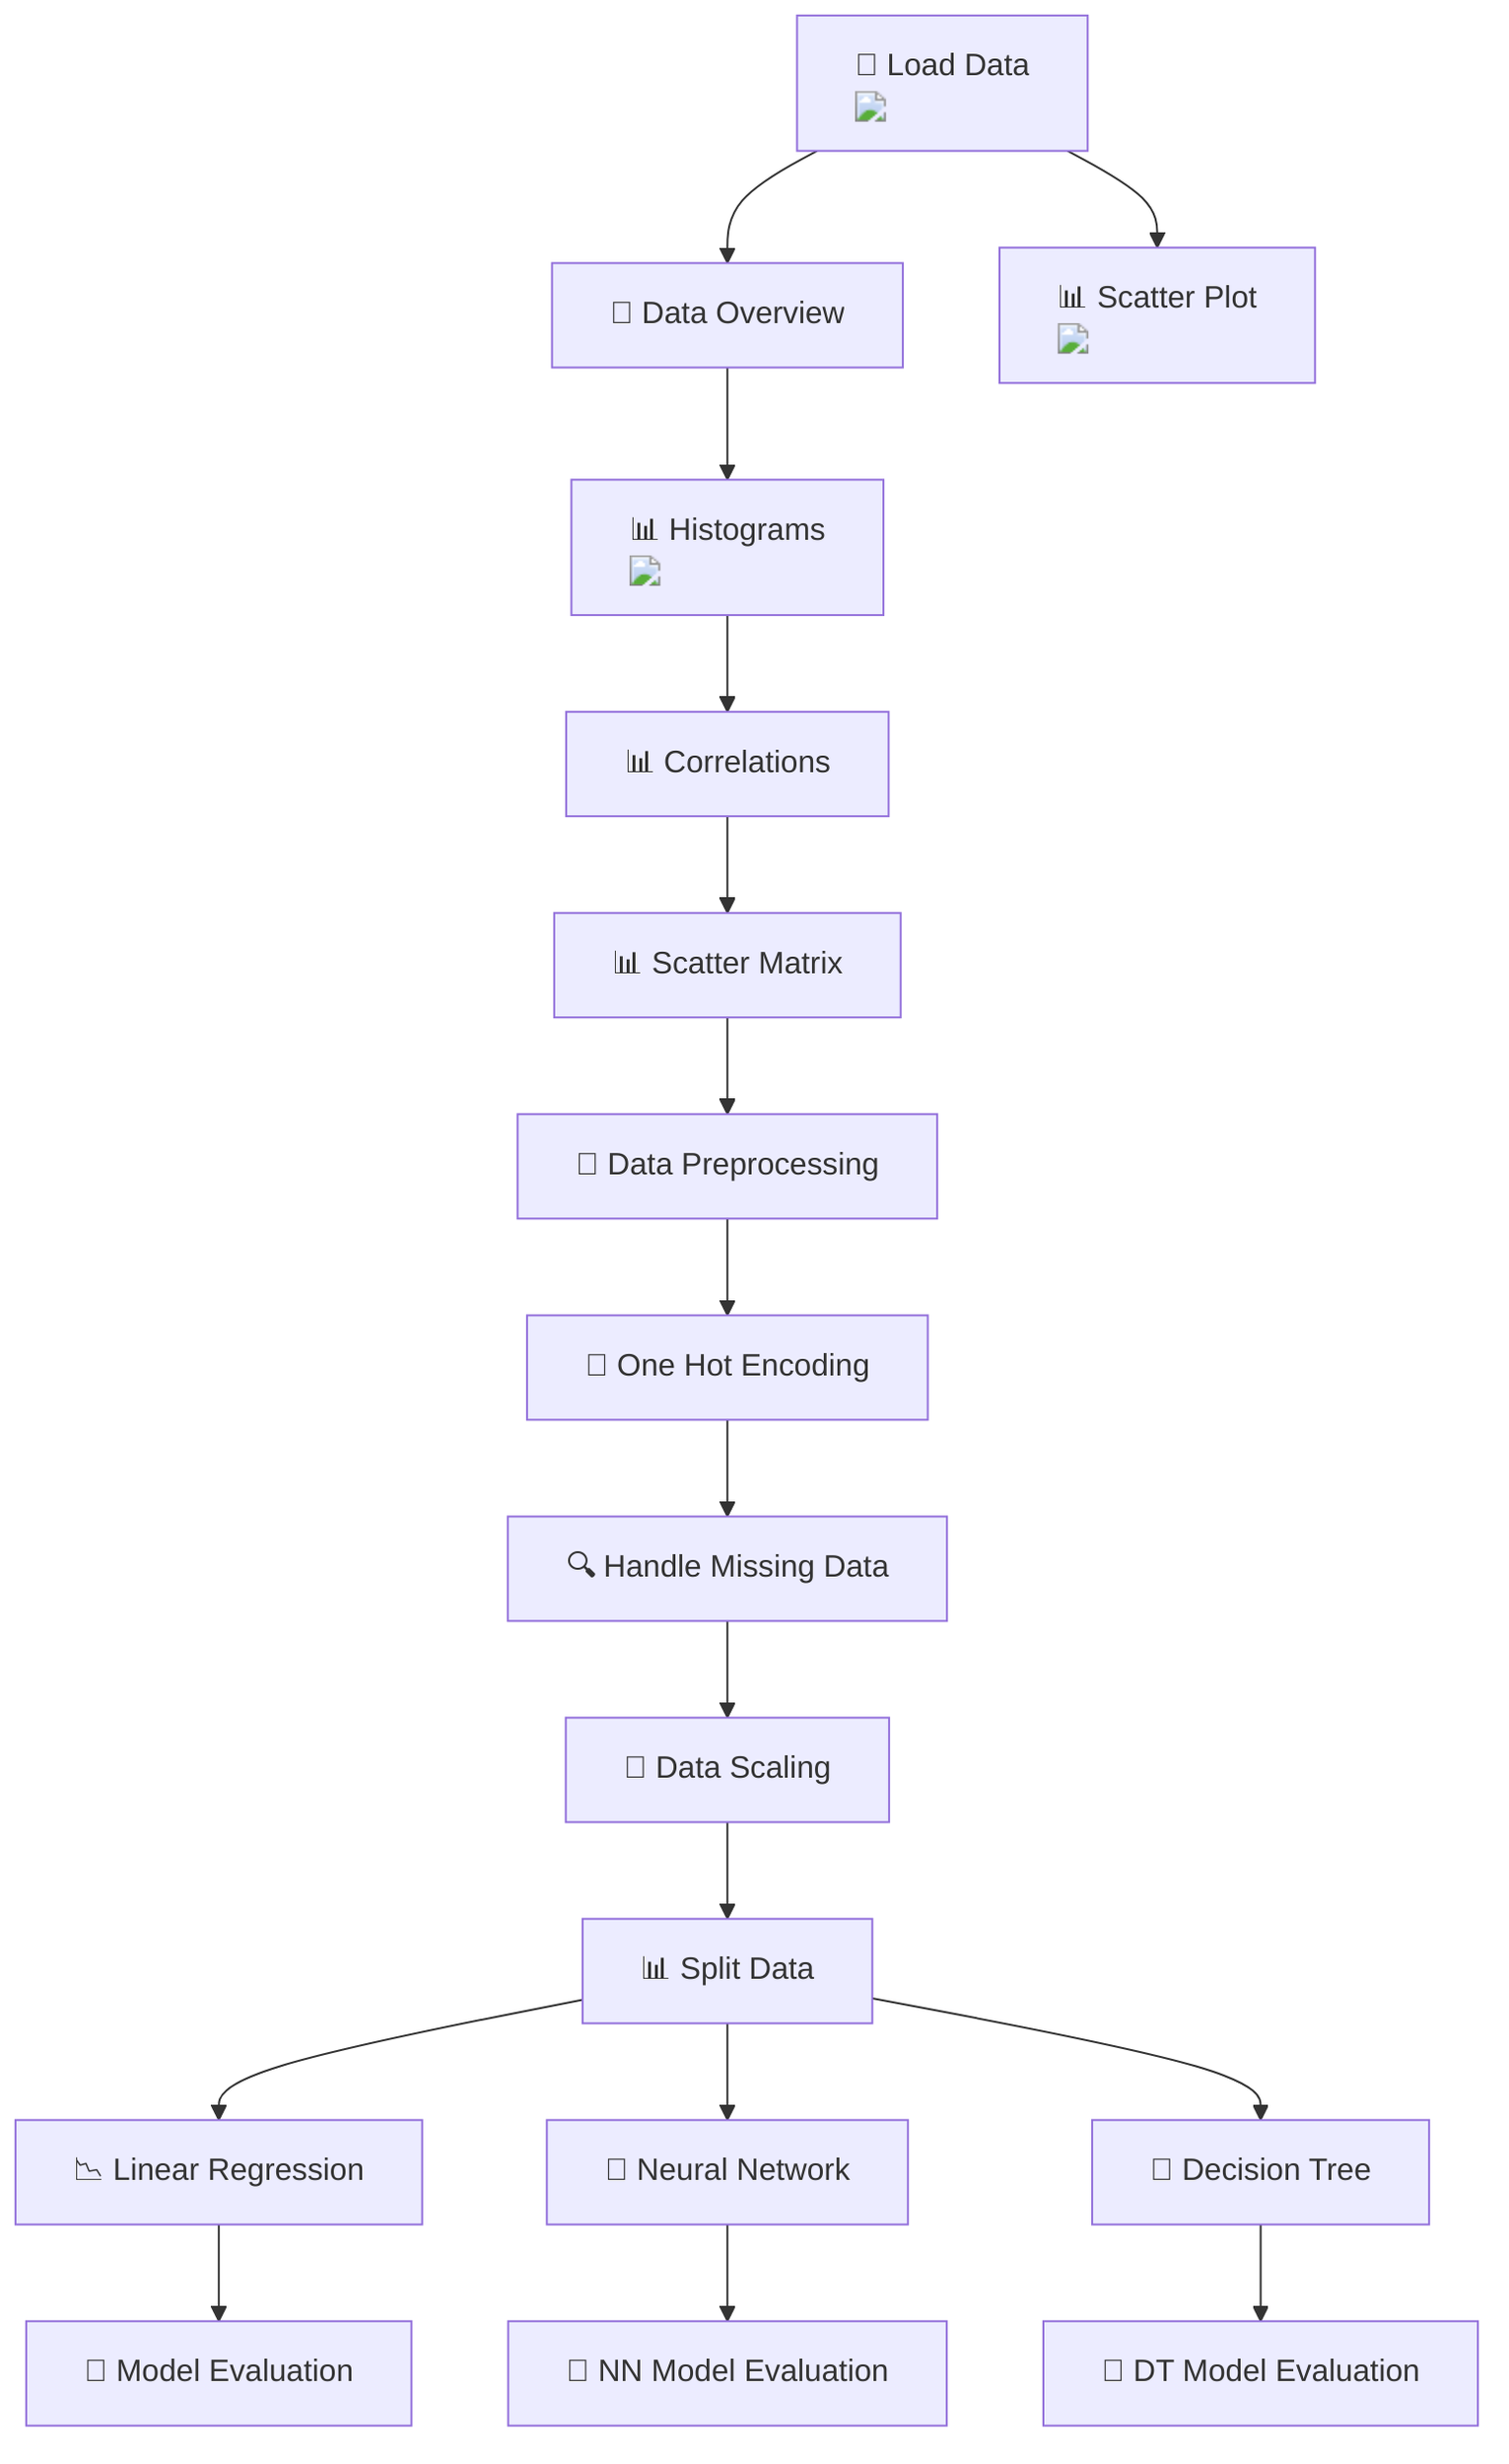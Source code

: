 flowchart TD
    A["📂 Load Data <img src='file.svg'/>"] --> B["👀 Data Overview"]
    B --> C["📊 Histograms <img src='hist_template.svg'/>"]
    A --> D["📊 Scatter Plot <img src='scatter_plot_template.svg'/>"]

    C --> E["📊 Correlations"]
    E --> F["📊 Scatter Matrix"]
    
    F --> G["🔧 Data Preprocessing"]
    G --> H["💾 One Hot Encoding"]
    H --> I["🔍 Handle Missing Data"]
    I --> J["📏 Data Scaling"]
    J --> K["📊 Split Data"]
    
    K --> L["📉 Linear Regression"]
    L --> M["📝 Model Evaluation"]

    K --> N["🧠 Neural Network"]
    N --> O["📝 NN Model Evaluation"]

    K --> P["🌳 Decision Tree"]
    P --> Q["📝 DT Model Evaluation"]
